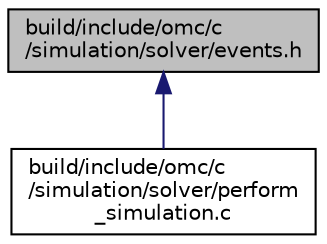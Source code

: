 digraph "build/include/omc/c/simulation/solver/events.h"
{
  edge [fontname="Helvetica",fontsize="10",labelfontname="Helvetica",labelfontsize="10"];
  node [fontname="Helvetica",fontsize="10",shape=record];
  Node5 [label="build/include/omc/c\l/simulation/solver/events.h",height=0.2,width=0.4,color="black", fillcolor="grey75", style="filled", fontcolor="black"];
  Node5 -> Node6 [dir="back",color="midnightblue",fontsize="10",style="solid",fontname="Helvetica"];
  Node6 [label="build/include/omc/c\l/simulation/solver/perform\l_simulation.c",height=0.2,width=0.4,color="black", fillcolor="white", style="filled",URL="$d1/d60/build_2include_2omc_2c_2simulation_2solver_2perform__simulation_8c.html"];
}
